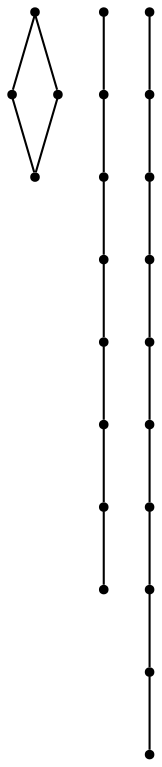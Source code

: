 graph {
  node [shape=point,comment="{\"directed\":false,\"doi\":\"10.1007/978-3-030-35802-0_3\",\"figure\":\"3 (2)\"}"]

  v0 [pos="1392.2780073466674,2241.836090276155"]
  v1 [pos="1392.2780073466674,2073.67794470426"]
  v2 [pos="1370.430871089781,2142.0756064017146"]
  v3 [pos="1273.6362001395264,2142.075606401714"]
  v4 [pos="1370.430871089781,2228.4716219673087"]
  v5 [pos="1364.2465159381538,2157.815581705155"]
  v6 [pos="1403.0225422850824,2157.7570810778457"]
  v7 [pos="1364.2465159381538,2213.8070408041476"]
  v8 [pos="1328.9586322440439,2157.7570810778457"]
  v9 [pos="1328.958632244044,2213.811110413004"]
  v10 [pos="1322.3783756038297,2255.2047553691345"]
  v11 [pos="1322.0429784946818,2228.4716219673087"]
  v12 [pos="1322.0429784946818,2104.828511344334"]
  v13 [pos="1321.873102036802,2060.310551364048"]
  v14 [pos="1316.5920203585733,2097.144072421406"]
  v15 [pos="1315.2043939075697,2157.7570810778457"]
  v16 [pos="1273.6362001395264,2104.828511344334"]
  v17 [pos="1266.3433716905893,2097.144072421406"]
  v18 [pos="1266.3433716905893,2157.8196513140115"]
  v19 [pos="1252.1443005781093,2073.67794470426"]
  v20 [pos="1252.1443005781093,2241.836090276155"]
  v21 [pos="1234.8613183841167,2157.7570810778457"]

  v0 -- v1 [id="-1",pos="1392.2780073466674,2241.836090276155 1392.2780073466674,2073.67794470426 1392.2780073466674,2073.67794470426 1392.2780073466674,2073.67794470426"]
  v2 -- v3 [id="-2",pos="1370.430871089781,2142.0756064017146 1273.6362001395264,2142.075606401714 1273.6362001395264,2142.075606401714 1273.6362001395264,2142.075606401714"]
  v4 -- v2 [id="-3",pos="1370.430871089781,2228.4716219673087 1370.430871089781,2142.0756064017146 1370.430871089781,2142.0756064017146 1370.430871089781,2142.0756064017146"]
  v5 -- v6 [id="-4",pos="1364.2465159381538,2157.815581705155 1403.0225422850824,2157.7570810778457 1403.0225422850824,2157.7570810778457 1403.0225422850824,2157.7570810778457"]
  v7 -- v5 [id="-5",pos="1364.2465159381538,2213.8070408041476 1364.2465159381538,2157.815581705155 1364.2465159381538,2157.815581705155 1364.2465159381538,2157.815581705155"]
  v8 -- v9 [id="-6",pos="1328.9586322440439,2157.7570810778457 1328.958632244044,2213.811110413004 1328.958632244044,2213.811110413004 1328.958632244044,2213.811110413004"]
  v9 -- v7 [id="-7",pos="1328.958632244044,2213.811110413004 1364.2465159381538,2213.8070408041476 1364.2465159381538,2213.8070408041476 1364.2465159381538,2213.8070408041476"]
  v21 -- v18 [id="-8",pos="1234.8613183841167,2157.7570810778457 1266.3433716905893,2157.8196513140115 1266.3433716905893,2157.8196513140115 1266.3433716905893,2157.8196513140115"]
  v20 -- v0 [id="-9",pos="1252.1443005781093,2241.836090276155 1392.2780073466674,2241.836090276155 1392.2780073466674,2241.836090276155 1392.2780073466674,2241.836090276155"]
  v20 -- v19 [id="-10",pos="1252.1443005781093,2241.836090276155 1252.1443005781093,2073.67794470426 1252.1443005781093,2073.67794470426 1252.1443005781093,2073.67794470426"]
  v19 -- v1 [id="-11",pos="1252.1443005781093,2073.67794470426 1392.2780073466674,2073.67794470426 1392.2780073466674,2073.67794470426 1392.2780073466674,2073.67794470426"]
  v10 -- v11 [id="-12",pos="1322.3783756038297,2255.2047553691345 1322.0429784946818,2228.4716219673087 1322.0429784946818,2228.4716219673087 1322.0429784946818,2228.4716219673087"]
  v12 -- v13 [id="-13",pos="1322.0429784946818,2104.828511344334 1321.873102036802,2060.310551364048 1321.873102036802,2060.310551364048 1321.873102036802,2060.310551364048"]
  v11 -- v4 [id="-14",pos="1322.0429784946818,2228.4716219673087 1370.430871089781,2228.4716219673087 1370.430871089781,2228.4716219673087 1370.430871089781,2228.4716219673087"]
  v14 -- v15 [id="-15",pos="1316.5920203585733,2097.144072421406 1315.2043939075697,2157.7570810778457 1315.2043939075697,2157.7570810778457 1315.2043939075697,2157.7570810778457"]
  v15 -- v8 [id="-16",pos="1315.2043939075697,2157.7570810778457 1328.9586322440439,2157.7570810778457 1328.9586322440439,2157.7570810778457 1328.9586322440439,2157.7570810778457"]
  v16 -- v12 [id="-17",pos="1273.6362001395264,2104.828511344334 1322.0429784946818,2104.828511344334 1322.0429784946818,2104.828511344334 1322.0429784946818,2104.828511344334"]
  v3 -- v16 [id="-18",pos="1273.6362001395264,2142.075606401714 1273.6362001395264,2104.828511344334 1273.6362001395264,2104.828511344334 1273.6362001395264,2104.828511344334"]
  v17 -- v14 [id="-19",pos="1266.3433716905893,2097.144072421406 1316.5920203585733,2097.144072421406 1316.5920203585733,2097.144072421406 1316.5920203585733,2097.144072421406"]
  v18 -- v17 [id="-20",pos="1266.3433716905893,2157.8196513140115 1266.3433716905893,2097.144072421406 1266.3433716905893,2097.144072421406 1266.3433716905893,2097.144072421406"]
}